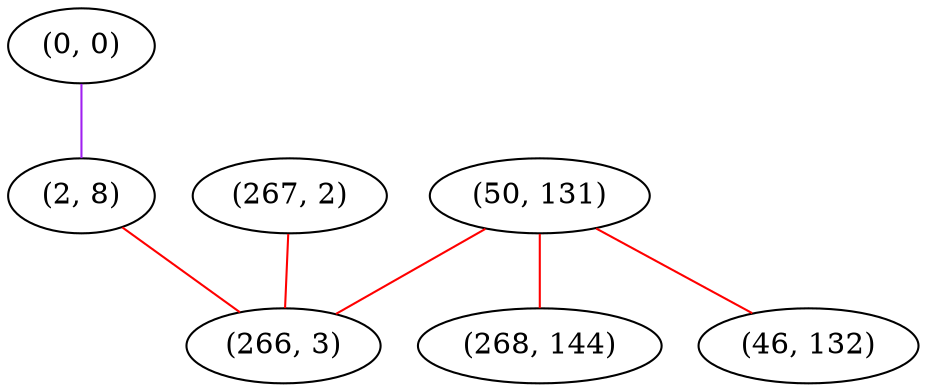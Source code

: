 graph "" {
"(0, 0)";
"(50, 131)";
"(2, 8)";
"(267, 2)";
"(268, 144)";
"(46, 132)";
"(266, 3)";
"(0, 0)" -- "(2, 8)"  [color=purple, key=0, weight=4];
"(50, 131)" -- "(46, 132)"  [color=red, key=0, weight=1];
"(50, 131)" -- "(266, 3)"  [color=red, key=0, weight=1];
"(50, 131)" -- "(268, 144)"  [color=red, key=0, weight=1];
"(2, 8)" -- "(266, 3)"  [color=red, key=0, weight=1];
"(267, 2)" -- "(266, 3)"  [color=red, key=0, weight=1];
}
